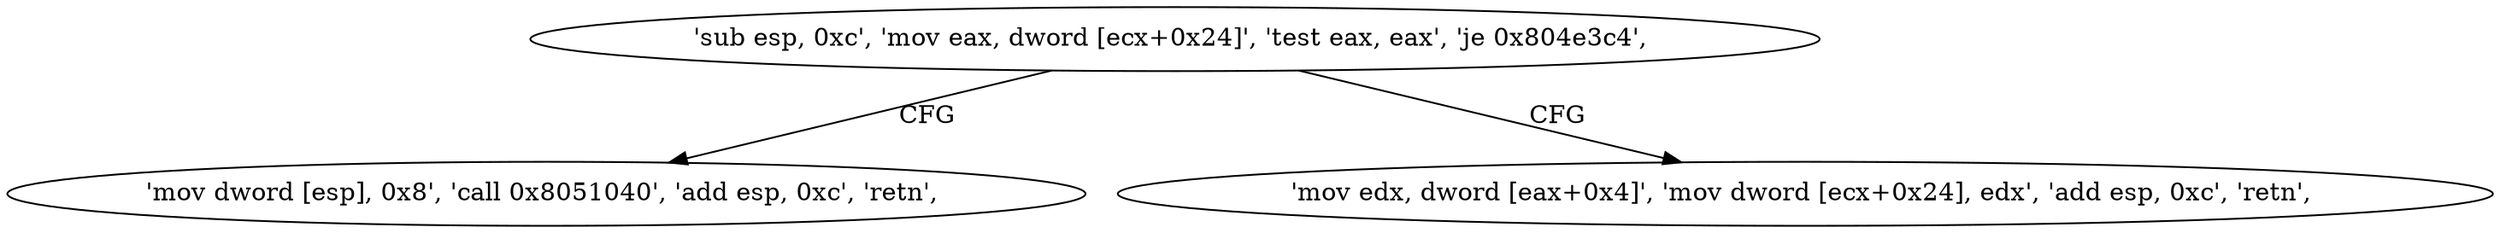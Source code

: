 digraph "func" {
"134538160" [label = "'sub esp, 0xc', 'mov eax, dword [ecx+0x24]', 'test eax, eax', 'je 0x804e3c4', " ]
"134538180" [label = "'mov dword [esp], 0x8', 'call 0x8051040', 'add esp, 0xc', 'retn', " ]
"134538170" [label = "'mov edx, dword [eax+0x4]', 'mov dword [ecx+0x24], edx', 'add esp, 0xc', 'retn', " ]
"134538160" -> "134538180" [ label = "CFG" ]
"134538160" -> "134538170" [ label = "CFG" ]
}
